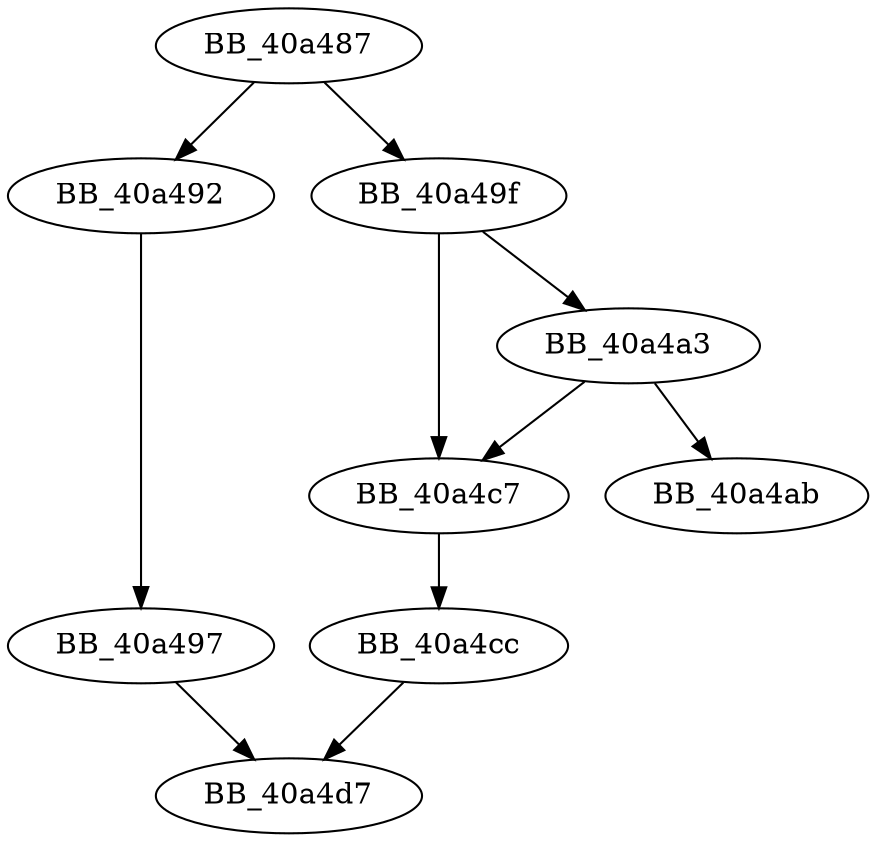 DiGraph __isatty{
BB_40a487->BB_40a492
BB_40a487->BB_40a49f
BB_40a492->BB_40a497
BB_40a497->BB_40a4d7
BB_40a49f->BB_40a4a3
BB_40a49f->BB_40a4c7
BB_40a4a3->BB_40a4ab
BB_40a4a3->BB_40a4c7
BB_40a4c7->BB_40a4cc
BB_40a4cc->BB_40a4d7
}
